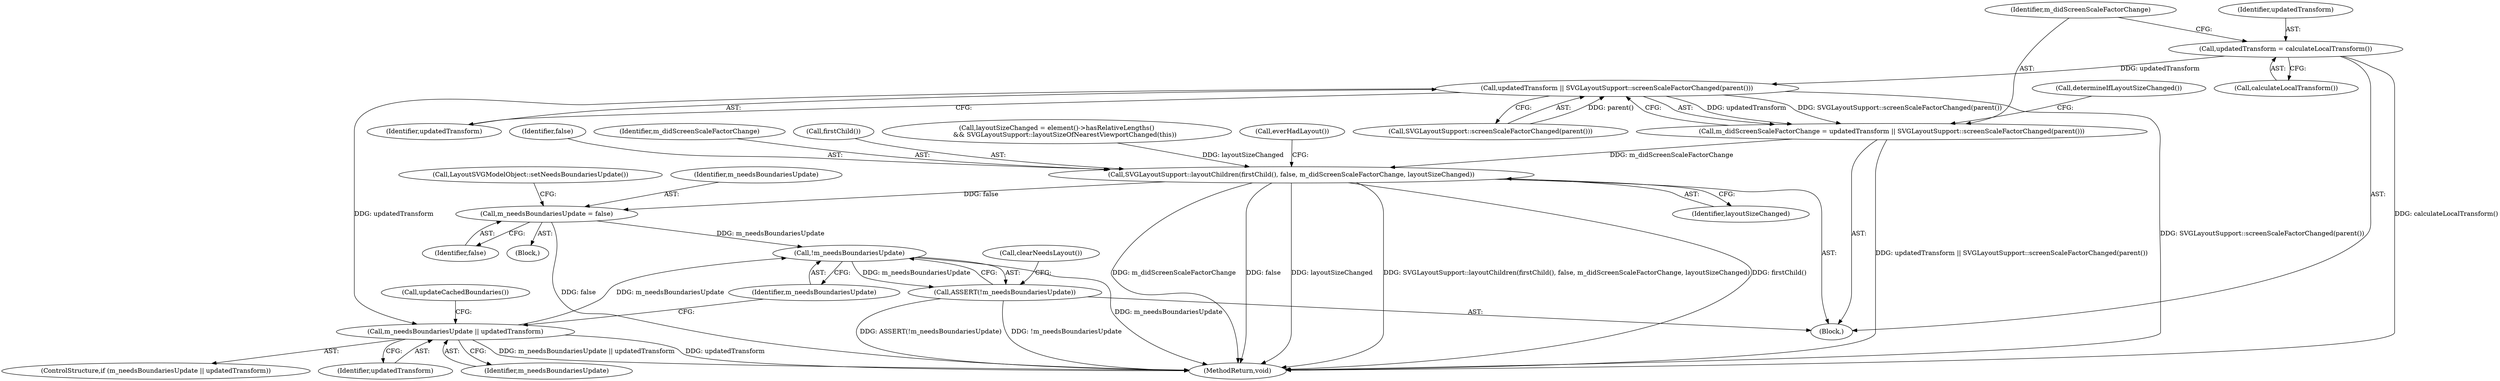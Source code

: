 digraph "1_Chrome_44f1431b20c16d8f8da0ce8ff7bbf2adddcdd785@API" {
"1000107" [label="(Call,updatedTransform = calculateLocalTransform())"];
"1000112" [label="(Call,updatedTransform || SVGLayoutSupport::screenScaleFactorChanged(parent()))"];
"1000110" [label="(Call,m_didScreenScaleFactorChange = updatedTransform || SVGLayoutSupport::screenScaleFactorChanged(parent()))"];
"1000124" [label="(Call,SVGLayoutSupport::layoutChildren(firstChild(), false, m_didScreenScaleFactorChange, layoutSizeChanged))"];
"1000141" [label="(Call,m_needsBoundariesUpdate = false)"];
"1000146" [label="(Call,!m_needsBoundariesUpdate)"];
"1000145" [label="(Call,ASSERT(!m_needsBoundariesUpdate))"];
"1000136" [label="(Call,m_needsBoundariesUpdate || updatedTransform)"];
"1000113" [label="(Identifier,updatedTransform)"];
"1000146" [label="(Call,!m_needsBoundariesUpdate)"];
"1000131" [label="(Call,everHadLayout())"];
"1000145" [label="(Call,ASSERT(!m_needsBoundariesUpdate))"];
"1000142" [label="(Identifier,m_needsBoundariesUpdate)"];
"1000140" [label="(Call,updateCachedBoundaries())"];
"1000137" [label="(Identifier,m_needsBoundariesUpdate)"];
"1000144" [label="(Call,LayoutSVGModelObject::setNeedsBoundariesUpdate())"];
"1000124" [label="(Call,SVGLayoutSupport::layoutChildren(firstChild(), false, m_didScreenScaleFactorChange, layoutSizeChanged))"];
"1000136" [label="(Call,m_needsBoundariesUpdate || updatedTransform)"];
"1000143" [label="(Identifier,false)"];
"1000147" [label="(Identifier,m_needsBoundariesUpdate)"];
"1000114" [label="(Call,SVGLayoutSupport::screenScaleFactorChanged(parent()))"];
"1000126" [label="(Identifier,false)"];
"1000116" [label="(Call,determineIfLayoutSizeChanged())"];
"1000127" [label="(Identifier,m_didScreenScaleFactorChange)"];
"1000148" [label="(Call,clearNeedsLayout())"];
"1000125" [label="(Call,firstChild())"];
"1000138" [label="(Identifier,updatedTransform)"];
"1000111" [label="(Identifier,m_didScreenScaleFactorChange)"];
"1000108" [label="(Identifier,updatedTransform)"];
"1000135" [label="(ControlStructure,if (m_needsBoundariesUpdate || updatedTransform))"];
"1000109" [label="(Call,calculateLocalTransform())"];
"1000128" [label="(Identifier,layoutSizeChanged)"];
"1000139" [label="(Block,)"];
"1000112" [label="(Call,updatedTransform || SVGLayoutSupport::screenScaleFactorChanged(parent()))"];
"1000101" [label="(Block,)"];
"1000149" [label="(MethodReturn,void)"];
"1000110" [label="(Call,m_didScreenScaleFactorChange = updatedTransform || SVGLayoutSupport::screenScaleFactorChanged(parent()))"];
"1000141" [label="(Call,m_needsBoundariesUpdate = false)"];
"1000107" [label="(Call,updatedTransform = calculateLocalTransform())"];
"1000118" [label="(Call,layoutSizeChanged = element()->hasRelativeLengths()\n        && SVGLayoutSupport::layoutSizeOfNearestViewportChanged(this))"];
"1000107" -> "1000101"  [label="AST: "];
"1000107" -> "1000109"  [label="CFG: "];
"1000108" -> "1000107"  [label="AST: "];
"1000109" -> "1000107"  [label="AST: "];
"1000111" -> "1000107"  [label="CFG: "];
"1000107" -> "1000149"  [label="DDG: calculateLocalTransform()"];
"1000107" -> "1000112"  [label="DDG: updatedTransform"];
"1000112" -> "1000110"  [label="AST: "];
"1000112" -> "1000113"  [label="CFG: "];
"1000112" -> "1000114"  [label="CFG: "];
"1000113" -> "1000112"  [label="AST: "];
"1000114" -> "1000112"  [label="AST: "];
"1000110" -> "1000112"  [label="CFG: "];
"1000112" -> "1000149"  [label="DDG: SVGLayoutSupport::screenScaleFactorChanged(parent())"];
"1000112" -> "1000110"  [label="DDG: updatedTransform"];
"1000112" -> "1000110"  [label="DDG: SVGLayoutSupport::screenScaleFactorChanged(parent())"];
"1000114" -> "1000112"  [label="DDG: parent()"];
"1000112" -> "1000136"  [label="DDG: updatedTransform"];
"1000110" -> "1000101"  [label="AST: "];
"1000111" -> "1000110"  [label="AST: "];
"1000116" -> "1000110"  [label="CFG: "];
"1000110" -> "1000149"  [label="DDG: updatedTransform || SVGLayoutSupport::screenScaleFactorChanged(parent())"];
"1000110" -> "1000124"  [label="DDG: m_didScreenScaleFactorChange"];
"1000124" -> "1000101"  [label="AST: "];
"1000124" -> "1000128"  [label="CFG: "];
"1000125" -> "1000124"  [label="AST: "];
"1000126" -> "1000124"  [label="AST: "];
"1000127" -> "1000124"  [label="AST: "];
"1000128" -> "1000124"  [label="AST: "];
"1000131" -> "1000124"  [label="CFG: "];
"1000124" -> "1000149"  [label="DDG: firstChild()"];
"1000124" -> "1000149"  [label="DDG: m_didScreenScaleFactorChange"];
"1000124" -> "1000149"  [label="DDG: false"];
"1000124" -> "1000149"  [label="DDG: layoutSizeChanged"];
"1000124" -> "1000149"  [label="DDG: SVGLayoutSupport::layoutChildren(firstChild(), false, m_didScreenScaleFactorChange, layoutSizeChanged)"];
"1000118" -> "1000124"  [label="DDG: layoutSizeChanged"];
"1000124" -> "1000141"  [label="DDG: false"];
"1000141" -> "1000139"  [label="AST: "];
"1000141" -> "1000143"  [label="CFG: "];
"1000142" -> "1000141"  [label="AST: "];
"1000143" -> "1000141"  [label="AST: "];
"1000144" -> "1000141"  [label="CFG: "];
"1000141" -> "1000149"  [label="DDG: false"];
"1000141" -> "1000146"  [label="DDG: m_needsBoundariesUpdate"];
"1000146" -> "1000145"  [label="AST: "];
"1000146" -> "1000147"  [label="CFG: "];
"1000147" -> "1000146"  [label="AST: "];
"1000145" -> "1000146"  [label="CFG: "];
"1000146" -> "1000149"  [label="DDG: m_needsBoundariesUpdate"];
"1000146" -> "1000145"  [label="DDG: m_needsBoundariesUpdate"];
"1000136" -> "1000146"  [label="DDG: m_needsBoundariesUpdate"];
"1000145" -> "1000101"  [label="AST: "];
"1000148" -> "1000145"  [label="CFG: "];
"1000145" -> "1000149"  [label="DDG: !m_needsBoundariesUpdate"];
"1000145" -> "1000149"  [label="DDG: ASSERT(!m_needsBoundariesUpdate)"];
"1000136" -> "1000135"  [label="AST: "];
"1000136" -> "1000137"  [label="CFG: "];
"1000136" -> "1000138"  [label="CFG: "];
"1000137" -> "1000136"  [label="AST: "];
"1000138" -> "1000136"  [label="AST: "];
"1000140" -> "1000136"  [label="CFG: "];
"1000147" -> "1000136"  [label="CFG: "];
"1000136" -> "1000149"  [label="DDG: m_needsBoundariesUpdate || updatedTransform"];
"1000136" -> "1000149"  [label="DDG: updatedTransform"];
}
